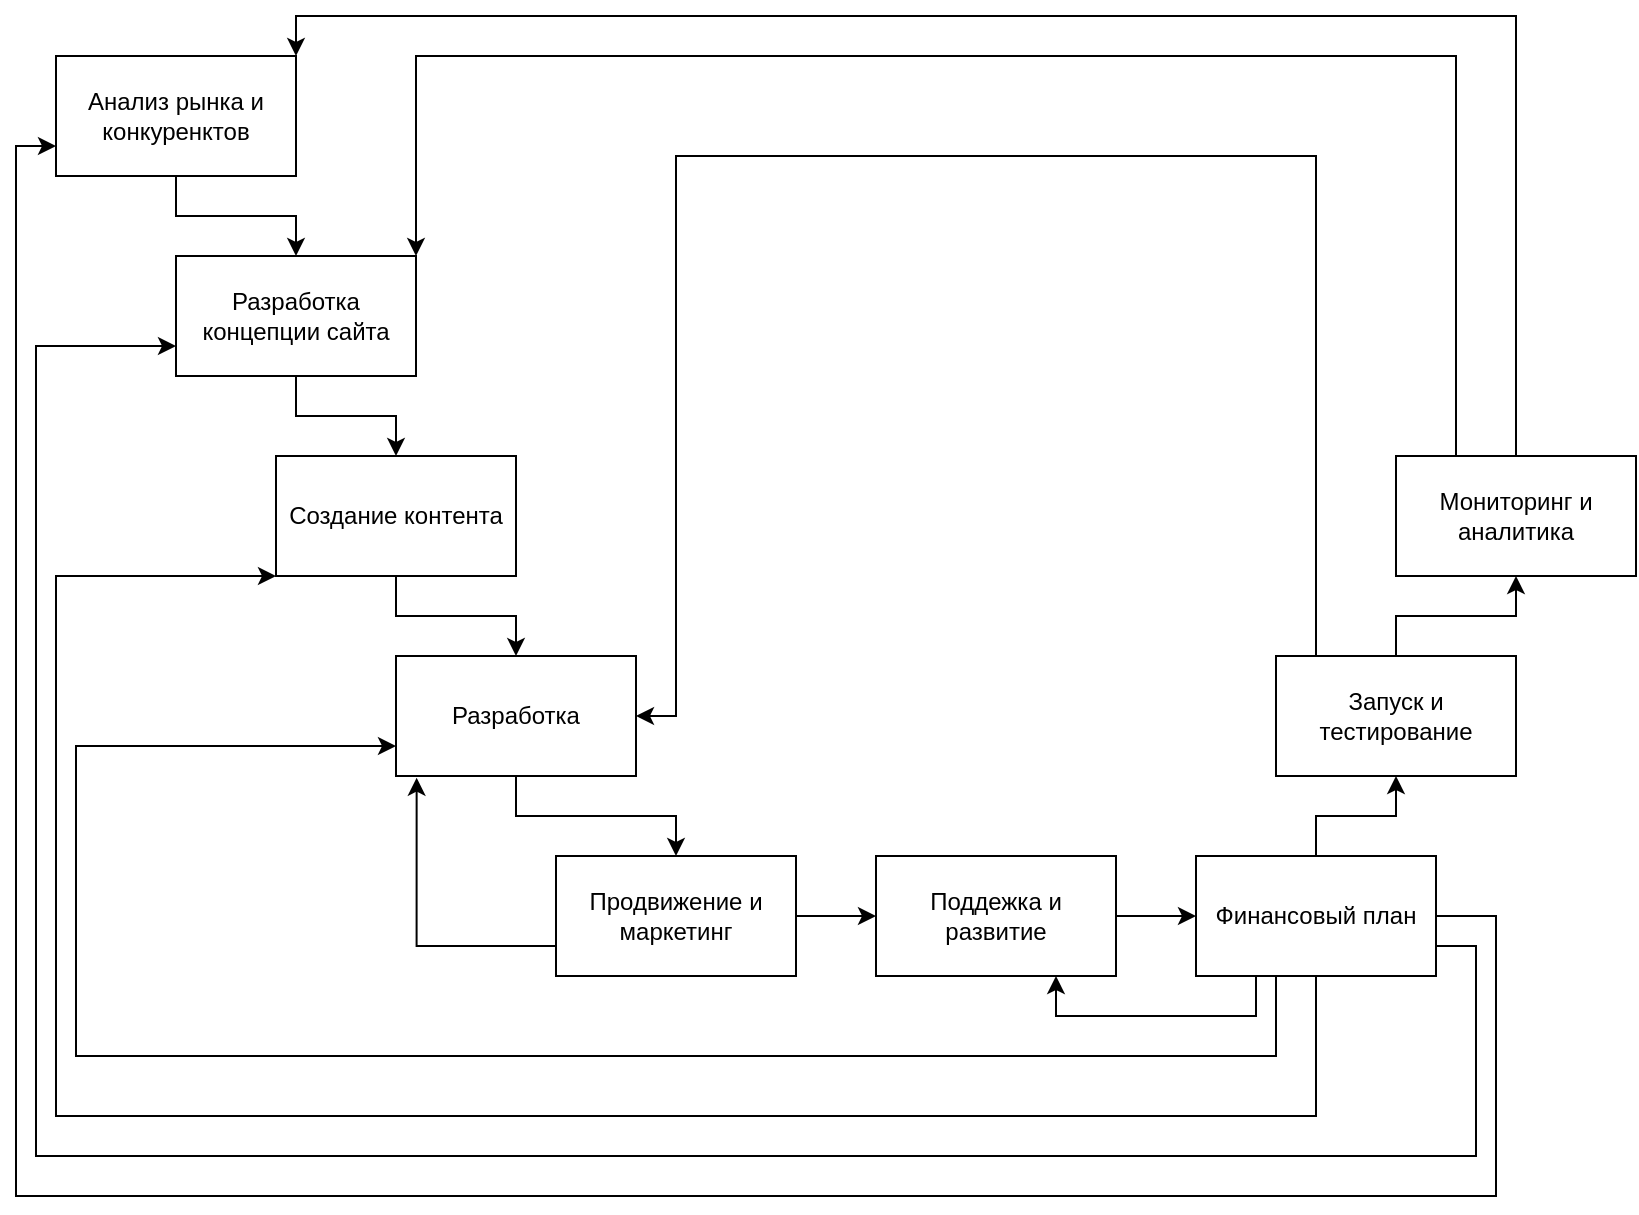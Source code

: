 <mxfile version="24.7.14">
  <diagram name="Страница — 1" id="4tuX_WFWyXUL95fyQDgl">
    <mxGraphModel dx="2074" dy="1847" grid="1" gridSize="10" guides="1" tooltips="1" connect="1" arrows="1" fold="1" page="1" pageScale="1" pageWidth="827" pageHeight="1169" math="0" shadow="0">
      <root>
        <mxCell id="0" />
        <mxCell id="1" parent="0" />
        <mxCell id="3ukV8Dpkd3Yuj_jO9S4o-6" style="edgeStyle=orthogonalEdgeStyle;rounded=0;orthogonalLoop=1;jettySize=auto;html=1;exitX=0.5;exitY=1;exitDx=0;exitDy=0;entryX=0.5;entryY=0;entryDx=0;entryDy=0;" edge="1" parent="1" source="5aqFdUuBHloIn-xMiO2G-1" target="5aqFdUuBHloIn-xMiO2G-2">
          <mxGeometry relative="1" as="geometry" />
        </mxCell>
        <mxCell id="5aqFdUuBHloIn-xMiO2G-1" value="Анализ рынка и конкуренктов" style="rounded=0;whiteSpace=wrap;html=1;" parent="1" vertex="1">
          <mxGeometry x="-250" width="120" height="60" as="geometry" />
        </mxCell>
        <mxCell id="3ukV8Dpkd3Yuj_jO9S4o-7" style="edgeStyle=orthogonalEdgeStyle;rounded=0;orthogonalLoop=1;jettySize=auto;html=1;exitX=0.5;exitY=1;exitDx=0;exitDy=0;entryX=0.5;entryY=0;entryDx=0;entryDy=0;" edge="1" parent="1" source="5aqFdUuBHloIn-xMiO2G-2" target="5aqFdUuBHloIn-xMiO2G-3">
          <mxGeometry relative="1" as="geometry" />
        </mxCell>
        <mxCell id="5aqFdUuBHloIn-xMiO2G-2" value="Разработка концепции сайта" style="rounded=0;whiteSpace=wrap;html=1;" parent="1" vertex="1">
          <mxGeometry x="-190" y="100" width="120" height="60" as="geometry" />
        </mxCell>
        <mxCell id="3ukV8Dpkd3Yuj_jO9S4o-8" style="edgeStyle=orthogonalEdgeStyle;rounded=0;orthogonalLoop=1;jettySize=auto;html=1;exitX=0.5;exitY=1;exitDx=0;exitDy=0;entryX=0.5;entryY=0;entryDx=0;entryDy=0;" edge="1" parent="1" source="5aqFdUuBHloIn-xMiO2G-3" target="5aqFdUuBHloIn-xMiO2G-4">
          <mxGeometry relative="1" as="geometry" />
        </mxCell>
        <mxCell id="5aqFdUuBHloIn-xMiO2G-3" value="Создание контента" style="rounded=0;whiteSpace=wrap;html=1;" parent="1" vertex="1">
          <mxGeometry x="-140" y="200" width="120" height="60" as="geometry" />
        </mxCell>
        <mxCell id="3ukV8Dpkd3Yuj_jO9S4o-9" style="edgeStyle=orthogonalEdgeStyle;rounded=0;orthogonalLoop=1;jettySize=auto;html=1;exitX=0.5;exitY=1;exitDx=0;exitDy=0;entryX=0.5;entryY=0;entryDx=0;entryDy=0;" edge="1" parent="1" source="5aqFdUuBHloIn-xMiO2G-4" target="5aqFdUuBHloIn-xMiO2G-5">
          <mxGeometry relative="1" as="geometry" />
        </mxCell>
        <mxCell id="5aqFdUuBHloIn-xMiO2G-4" value="Разработка" style="rounded=0;whiteSpace=wrap;html=1;" parent="1" vertex="1">
          <mxGeometry x="-80" y="300" width="120" height="60" as="geometry" />
        </mxCell>
        <mxCell id="3ukV8Dpkd3Yuj_jO9S4o-27" style="edgeStyle=orthogonalEdgeStyle;rounded=0;orthogonalLoop=1;jettySize=auto;html=1;exitX=1;exitY=0.5;exitDx=0;exitDy=0;entryX=0;entryY=0.5;entryDx=0;entryDy=0;" edge="1" parent="1" source="5aqFdUuBHloIn-xMiO2G-5" target="3ukV8Dpkd3Yuj_jO9S4o-1">
          <mxGeometry relative="1" as="geometry" />
        </mxCell>
        <mxCell id="5aqFdUuBHloIn-xMiO2G-5" value="Продвижение и маркетинг" style="rounded=0;whiteSpace=wrap;html=1;" parent="1" vertex="1">
          <mxGeometry y="400" width="120" height="60" as="geometry" />
        </mxCell>
        <mxCell id="3ukV8Dpkd3Yuj_jO9S4o-12" style="edgeStyle=orthogonalEdgeStyle;rounded=0;orthogonalLoop=1;jettySize=auto;html=1;exitX=1;exitY=0.5;exitDx=0;exitDy=0;entryX=0;entryY=0.5;entryDx=0;entryDy=0;" edge="1" parent="1" source="3ukV8Dpkd3Yuj_jO9S4o-1" target="3ukV8Dpkd3Yuj_jO9S4o-2">
          <mxGeometry relative="1" as="geometry" />
        </mxCell>
        <mxCell id="3ukV8Dpkd3Yuj_jO9S4o-1" value="Поддежка и развитие" style="rounded=0;whiteSpace=wrap;html=1;" vertex="1" parent="1">
          <mxGeometry x="160" y="400" width="120" height="60" as="geometry" />
        </mxCell>
        <mxCell id="3ukV8Dpkd3Yuj_jO9S4o-28" style="edgeStyle=orthogonalEdgeStyle;rounded=0;orthogonalLoop=1;jettySize=auto;html=1;exitX=0.5;exitY=0;exitDx=0;exitDy=0;entryX=0.5;entryY=1;entryDx=0;entryDy=0;" edge="1" parent="1" source="3ukV8Dpkd3Yuj_jO9S4o-2" target="3ukV8Dpkd3Yuj_jO9S4o-3">
          <mxGeometry relative="1" as="geometry" />
        </mxCell>
        <mxCell id="3ukV8Dpkd3Yuj_jO9S4o-40" style="edgeStyle=orthogonalEdgeStyle;rounded=0;orthogonalLoop=1;jettySize=auto;html=1;exitX=1;exitY=0.75;exitDx=0;exitDy=0;entryX=0;entryY=0.75;entryDx=0;entryDy=0;" edge="1" parent="1" source="3ukV8Dpkd3Yuj_jO9S4o-2" target="5aqFdUuBHloIn-xMiO2G-2">
          <mxGeometry relative="1" as="geometry">
            <Array as="points">
              <mxPoint x="460" y="445" />
              <mxPoint x="460" y="550" />
              <mxPoint x="-260" y="550" />
              <mxPoint x="-260" y="145" />
            </Array>
          </mxGeometry>
        </mxCell>
        <mxCell id="3ukV8Dpkd3Yuj_jO9S4o-41" style="edgeStyle=orthogonalEdgeStyle;rounded=0;orthogonalLoop=1;jettySize=auto;html=1;exitX=1;exitY=0.5;exitDx=0;exitDy=0;entryX=0;entryY=0.75;entryDx=0;entryDy=0;" edge="1" parent="1" source="3ukV8Dpkd3Yuj_jO9S4o-2" target="5aqFdUuBHloIn-xMiO2G-1">
          <mxGeometry relative="1" as="geometry">
            <Array as="points">
              <mxPoint x="470" y="430" />
              <mxPoint x="470" y="570" />
              <mxPoint x="-270" y="570" />
              <mxPoint x="-270" y="45" />
            </Array>
          </mxGeometry>
        </mxCell>
        <mxCell id="3ukV8Dpkd3Yuj_jO9S4o-42" style="edgeStyle=orthogonalEdgeStyle;rounded=0;orthogonalLoop=1;jettySize=auto;html=1;exitX=0.25;exitY=1;exitDx=0;exitDy=0;entryX=0.75;entryY=1;entryDx=0;entryDy=0;" edge="1" parent="1" source="3ukV8Dpkd3Yuj_jO9S4o-2" target="3ukV8Dpkd3Yuj_jO9S4o-1">
          <mxGeometry relative="1" as="geometry" />
        </mxCell>
        <mxCell id="3ukV8Dpkd3Yuj_jO9S4o-43" style="edgeStyle=orthogonalEdgeStyle;rounded=0;orthogonalLoop=1;jettySize=auto;html=1;exitX=0.5;exitY=1;exitDx=0;exitDy=0;entryX=0;entryY=1;entryDx=0;entryDy=0;" edge="1" parent="1" source="3ukV8Dpkd3Yuj_jO9S4o-2" target="5aqFdUuBHloIn-xMiO2G-3">
          <mxGeometry relative="1" as="geometry">
            <Array as="points">
              <mxPoint x="380" y="530" />
              <mxPoint x="-250" y="530" />
              <mxPoint x="-250" y="260" />
            </Array>
          </mxGeometry>
        </mxCell>
        <mxCell id="3ukV8Dpkd3Yuj_jO9S4o-44" style="edgeStyle=orthogonalEdgeStyle;rounded=0;orthogonalLoop=1;jettySize=auto;html=1;exitX=0.25;exitY=1;exitDx=0;exitDy=0;entryX=0;entryY=0.75;entryDx=0;entryDy=0;" edge="1" parent="1" source="3ukV8Dpkd3Yuj_jO9S4o-2" target="5aqFdUuBHloIn-xMiO2G-4">
          <mxGeometry relative="1" as="geometry">
            <Array as="points">
              <mxPoint x="360" y="460" />
              <mxPoint x="360" y="500" />
              <mxPoint x="-240" y="500" />
              <mxPoint x="-240" y="345" />
            </Array>
          </mxGeometry>
        </mxCell>
        <mxCell id="3ukV8Dpkd3Yuj_jO9S4o-2" value="Финансовый план" style="rounded=0;whiteSpace=wrap;html=1;" vertex="1" parent="1">
          <mxGeometry x="320" y="400" width="120" height="60" as="geometry" />
        </mxCell>
        <mxCell id="3ukV8Dpkd3Yuj_jO9S4o-14" style="edgeStyle=orthogonalEdgeStyle;rounded=0;orthogonalLoop=1;jettySize=auto;html=1;exitX=0.5;exitY=0;exitDx=0;exitDy=0;entryX=0.5;entryY=1;entryDx=0;entryDy=0;" edge="1" parent="1" source="3ukV8Dpkd3Yuj_jO9S4o-3" target="3ukV8Dpkd3Yuj_jO9S4o-4">
          <mxGeometry relative="1" as="geometry" />
        </mxCell>
        <mxCell id="3ukV8Dpkd3Yuj_jO9S4o-35" style="edgeStyle=orthogonalEdgeStyle;rounded=0;orthogonalLoop=1;jettySize=auto;html=1;exitX=0;exitY=0.5;exitDx=0;exitDy=0;entryX=1;entryY=0.5;entryDx=0;entryDy=0;" edge="1" parent="1" target="5aqFdUuBHloIn-xMiO2G-4">
          <mxGeometry relative="1" as="geometry">
            <mxPoint x="380" y="330" as="sourcePoint" />
            <mxPoint x="50" y="330" as="targetPoint" />
            <Array as="points">
              <mxPoint x="380" y="50" />
              <mxPoint x="60" y="50" />
              <mxPoint x="60" y="330" />
            </Array>
          </mxGeometry>
        </mxCell>
        <mxCell id="3ukV8Dpkd3Yuj_jO9S4o-3" value="Запуск и тестирование" style="rounded=0;whiteSpace=wrap;html=1;" vertex="1" parent="1">
          <mxGeometry x="360" y="300" width="120" height="60" as="geometry" />
        </mxCell>
        <mxCell id="3ukV8Dpkd3Yuj_jO9S4o-30" style="edgeStyle=orthogonalEdgeStyle;rounded=0;orthogonalLoop=1;jettySize=auto;html=1;exitX=0.5;exitY=0;exitDx=0;exitDy=0;entryX=1;entryY=0;entryDx=0;entryDy=0;" edge="1" parent="1" source="3ukV8Dpkd3Yuj_jO9S4o-4" target="5aqFdUuBHloIn-xMiO2G-1">
          <mxGeometry relative="1" as="geometry" />
        </mxCell>
        <mxCell id="3ukV8Dpkd3Yuj_jO9S4o-38" style="edgeStyle=orthogonalEdgeStyle;rounded=0;orthogonalLoop=1;jettySize=auto;html=1;exitX=0.25;exitY=0;exitDx=0;exitDy=0;entryX=1;entryY=0;entryDx=0;entryDy=0;" edge="1" parent="1" source="3ukV8Dpkd3Yuj_jO9S4o-4" target="5aqFdUuBHloIn-xMiO2G-2">
          <mxGeometry relative="1" as="geometry">
            <Array as="points">
              <mxPoint x="450" />
              <mxPoint x="-70" />
            </Array>
          </mxGeometry>
        </mxCell>
        <mxCell id="3ukV8Dpkd3Yuj_jO9S4o-4" value="Мониторинг и аналитика" style="rounded=0;whiteSpace=wrap;html=1;" vertex="1" parent="1">
          <mxGeometry x="420" y="200" width="120" height="60" as="geometry" />
        </mxCell>
        <mxCell id="3ukV8Dpkd3Yuj_jO9S4o-45" style="edgeStyle=orthogonalEdgeStyle;rounded=0;orthogonalLoop=1;jettySize=auto;html=1;exitX=0;exitY=0.75;exitDx=0;exitDy=0;entryX=0.086;entryY=1.014;entryDx=0;entryDy=0;entryPerimeter=0;" edge="1" parent="1" source="5aqFdUuBHloIn-xMiO2G-5" target="5aqFdUuBHloIn-xMiO2G-4">
          <mxGeometry relative="1" as="geometry" />
        </mxCell>
      </root>
    </mxGraphModel>
  </diagram>
</mxfile>
